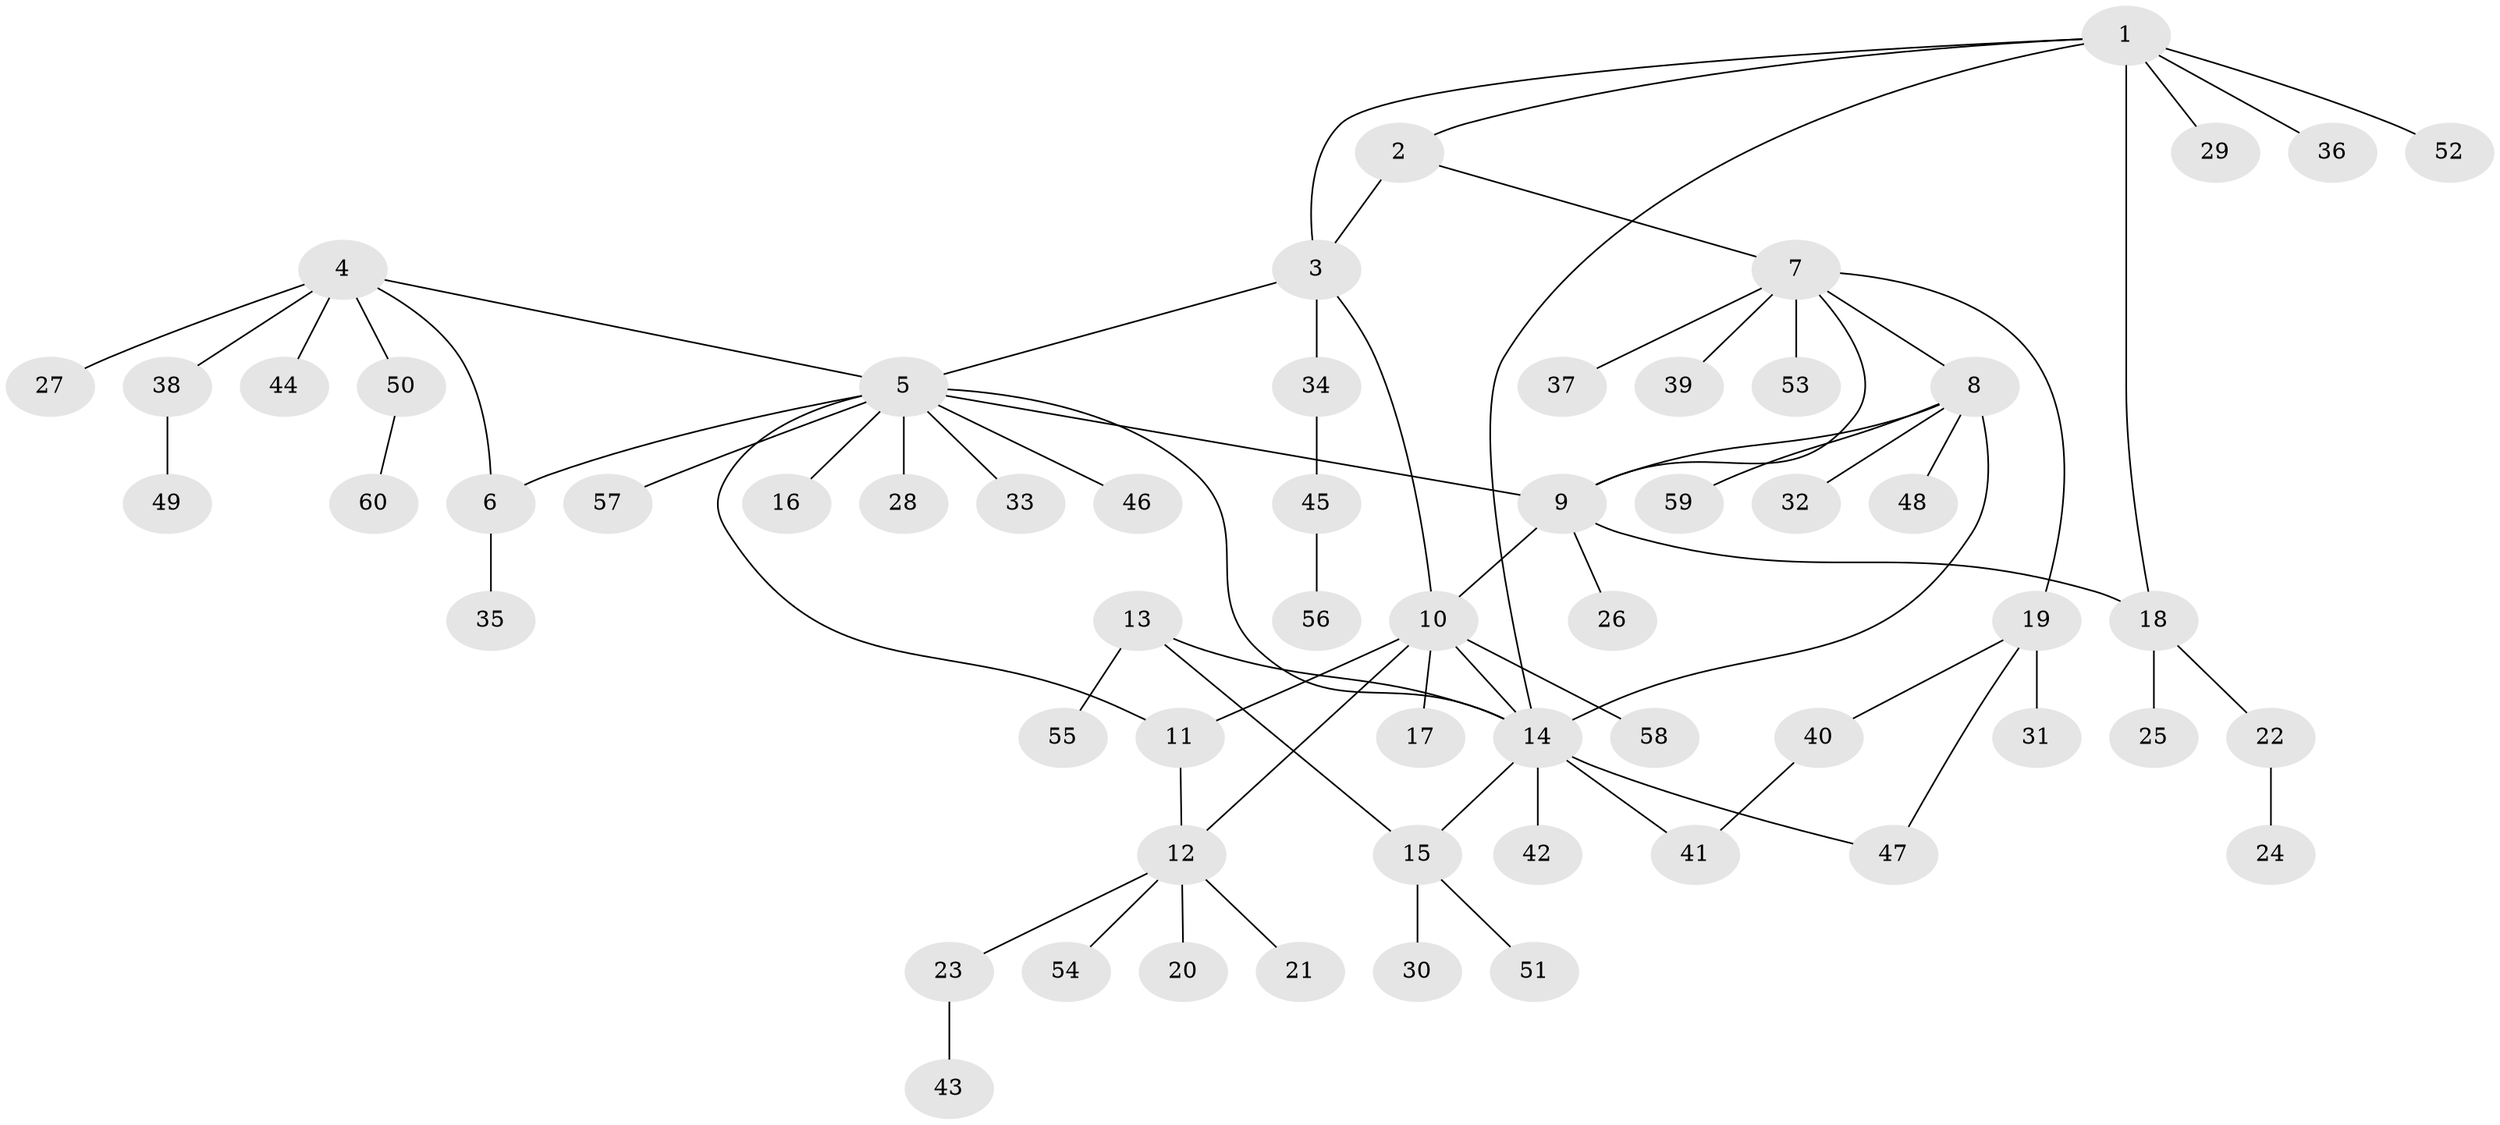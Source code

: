 // Generated by graph-tools (version 1.1) at 2025/11/02/27/25 16:11:36]
// undirected, 60 vertices, 73 edges
graph export_dot {
graph [start="1"]
  node [color=gray90,style=filled];
  1;
  2;
  3;
  4;
  5;
  6;
  7;
  8;
  9;
  10;
  11;
  12;
  13;
  14;
  15;
  16;
  17;
  18;
  19;
  20;
  21;
  22;
  23;
  24;
  25;
  26;
  27;
  28;
  29;
  30;
  31;
  32;
  33;
  34;
  35;
  36;
  37;
  38;
  39;
  40;
  41;
  42;
  43;
  44;
  45;
  46;
  47;
  48;
  49;
  50;
  51;
  52;
  53;
  54;
  55;
  56;
  57;
  58;
  59;
  60;
  1 -- 2;
  1 -- 3;
  1 -- 14;
  1 -- 18;
  1 -- 29;
  1 -- 36;
  1 -- 52;
  2 -- 3;
  2 -- 7;
  3 -- 5;
  3 -- 10;
  3 -- 34;
  4 -- 5;
  4 -- 6;
  4 -- 27;
  4 -- 38;
  4 -- 44;
  4 -- 50;
  5 -- 6;
  5 -- 9;
  5 -- 11;
  5 -- 14;
  5 -- 16;
  5 -- 28;
  5 -- 33;
  5 -- 46;
  5 -- 57;
  6 -- 35;
  7 -- 8;
  7 -- 9;
  7 -- 19;
  7 -- 37;
  7 -- 39;
  7 -- 53;
  8 -- 9;
  8 -- 14;
  8 -- 32;
  8 -- 48;
  8 -- 59;
  9 -- 10;
  9 -- 18;
  9 -- 26;
  10 -- 11;
  10 -- 12;
  10 -- 14;
  10 -- 17;
  10 -- 58;
  11 -- 12;
  12 -- 20;
  12 -- 21;
  12 -- 23;
  12 -- 54;
  13 -- 14;
  13 -- 15;
  13 -- 55;
  14 -- 15;
  14 -- 41;
  14 -- 42;
  14 -- 47;
  15 -- 30;
  15 -- 51;
  18 -- 22;
  18 -- 25;
  19 -- 31;
  19 -- 40;
  19 -- 47;
  22 -- 24;
  23 -- 43;
  34 -- 45;
  38 -- 49;
  40 -- 41;
  45 -- 56;
  50 -- 60;
}
